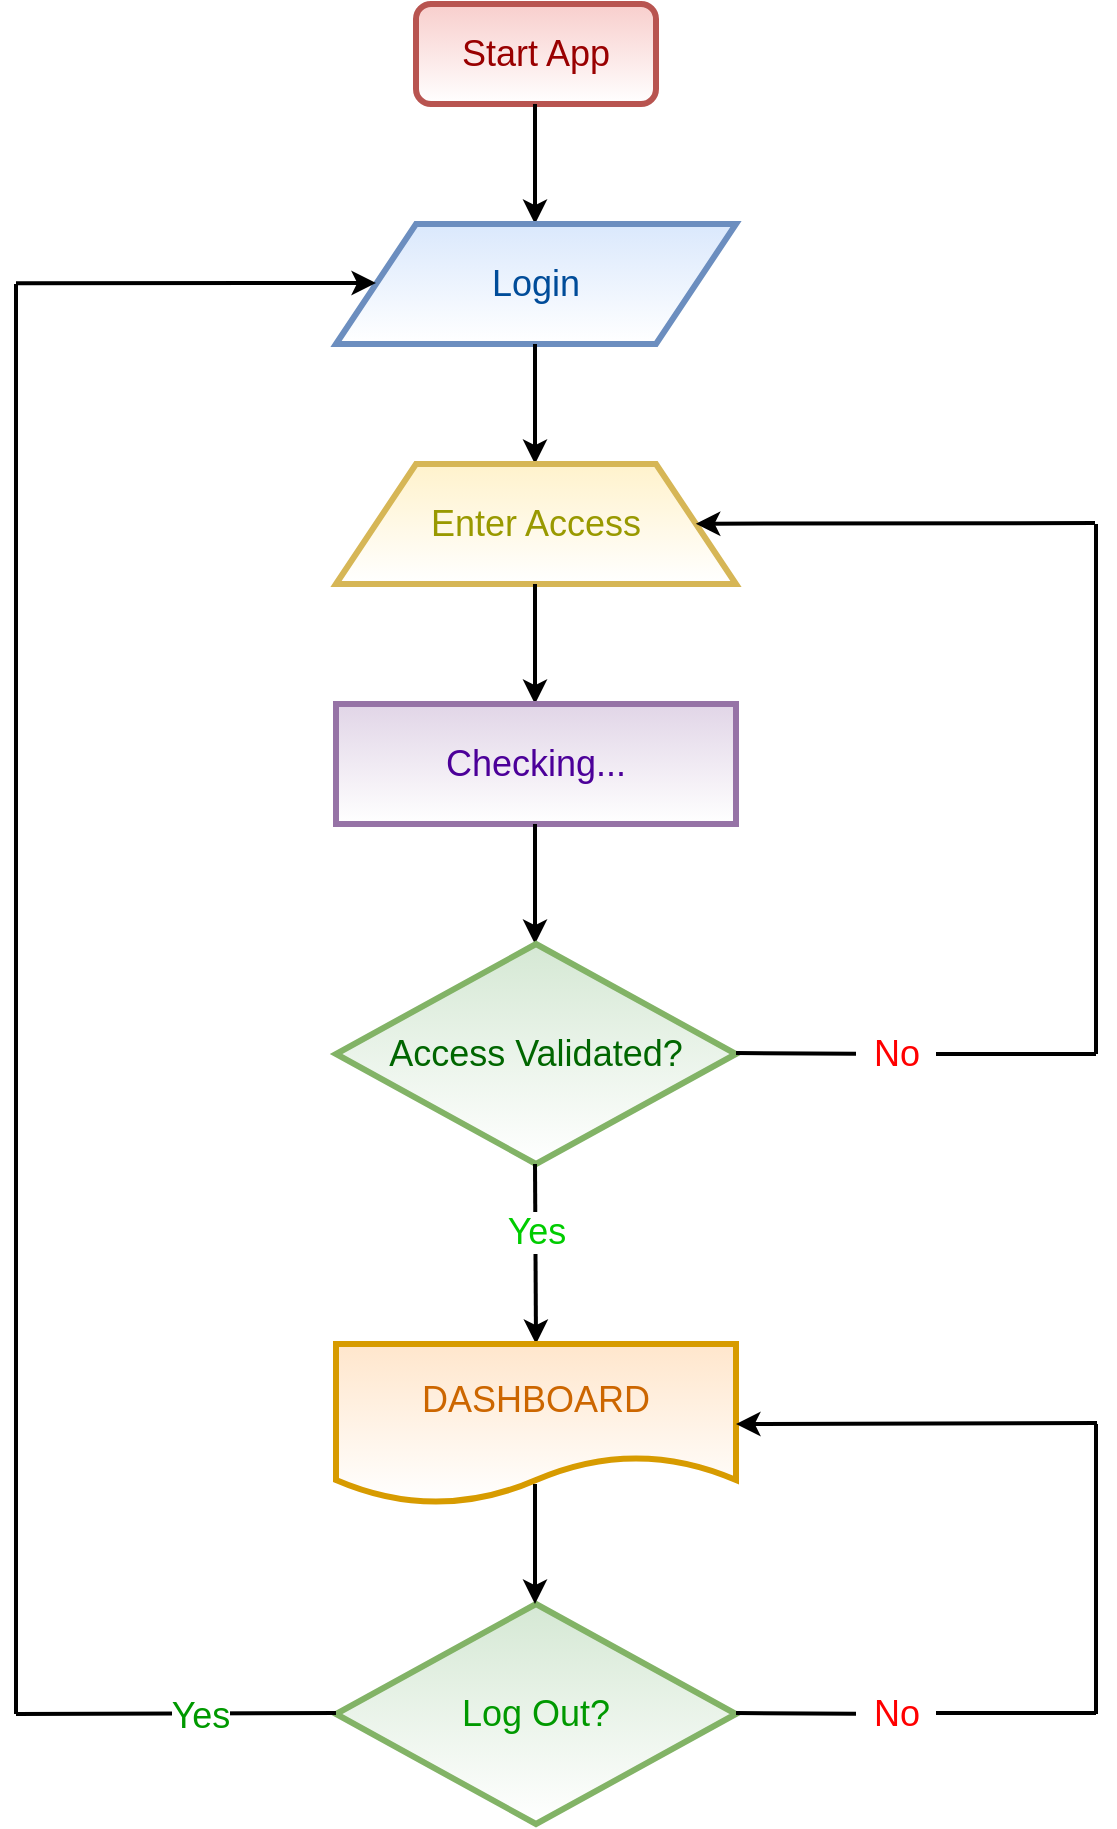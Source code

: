<mxfile version="12.6.7" type="github"><diagram id="08814ihTNcdSl330-MBr" name="Page-1"><mxGraphModel dx="1372" dy="895" grid="1" gridSize="10" guides="1" tooltips="1" connect="1" arrows="1" fold="1" page="1" pageScale="1" pageWidth="827" pageHeight="1169" math="0" shadow="0"><root><mxCell id="0"/><mxCell id="1" parent="0"/><mxCell id="FO9UupE2z8kZdmqFsOMF-51" value="&lt;font style=&quot;font-size: 18px&quot; color=&quot;#990000&quot;&gt;Start App&lt;/font&gt;" style="rounded=1;whiteSpace=wrap;html=1;fillColor=#f8cecc;strokeColor=#b85450;strokeWidth=3;gradientColor=#ffffff;" vertex="1" parent="1"><mxGeometry x="320" y="50" width="120" height="50" as="geometry"/></mxCell><mxCell id="FO9UupE2z8kZdmqFsOMF-53" value="" style="endArrow=classic;html=1;strokeWidth=2;" edge="1" parent="1"><mxGeometry width="50" height="50" relative="1" as="geometry"><mxPoint x="379.5" y="100" as="sourcePoint"/><mxPoint x="379.5" y="160" as="targetPoint"/></mxGeometry></mxCell><mxCell id="FO9UupE2z8kZdmqFsOMF-54" value="&lt;font style=&quot;font-size: 18px&quot; color=&quot;#004c99&quot;&gt;Login&lt;/font&gt;" style="shape=parallelogram;perimeter=parallelogramPerimeter;whiteSpace=wrap;html=1;strokeWidth=3;fillColor=#dae8fc;strokeColor=#6c8ebf;gradientColor=#ffffff;" vertex="1" parent="1"><mxGeometry x="280" y="160" width="200" height="60" as="geometry"/></mxCell><mxCell id="FO9UupE2z8kZdmqFsOMF-55" value="" style="endArrow=classic;html=1;strokeWidth=2;" edge="1" parent="1"><mxGeometry width="50" height="50" relative="1" as="geometry"><mxPoint x="379.5" y="220" as="sourcePoint"/><mxPoint x="379.5" y="280" as="targetPoint"/></mxGeometry></mxCell><mxCell id="FO9UupE2z8kZdmqFsOMF-56" value="&lt;font style=&quot;font-size: 18px&quot; color=&quot;#999900&quot;&gt;Enter Access&lt;/font&gt;" style="shape=trapezoid;perimeter=trapezoidPerimeter;whiteSpace=wrap;html=1;strokeWidth=3;fillColor=#fff2cc;strokeColor=#d6b656;gradientColor=#ffffff;" vertex="1" parent="1"><mxGeometry x="280" y="280" width="200" height="60" as="geometry"/></mxCell><mxCell id="FO9UupE2z8kZdmqFsOMF-58" value="" style="endArrow=classic;html=1;strokeWidth=2;" edge="1" parent="1"><mxGeometry width="50" height="50" relative="1" as="geometry"><mxPoint x="379.5" y="340" as="sourcePoint"/><mxPoint x="379.5" y="400" as="targetPoint"/></mxGeometry></mxCell><mxCell id="FO9UupE2z8kZdmqFsOMF-60" value="&lt;font style=&quot;font-size: 18px&quot; color=&quot;#4c0099&quot;&gt;Checking...&lt;/font&gt;" style="rounded=0;whiteSpace=wrap;html=1;strokeWidth=3;fillColor=#e1d5e7;strokeColor=#9673a6;gradientColor=#ffffff;" vertex="1" parent="1"><mxGeometry x="280" y="400" width="200" height="60" as="geometry"/></mxCell><mxCell id="FO9UupE2z8kZdmqFsOMF-61" value="" style="endArrow=classic;html=1;strokeWidth=2;" edge="1" parent="1"><mxGeometry width="50" height="50" relative="1" as="geometry"><mxPoint x="379.5" y="460" as="sourcePoint"/><mxPoint x="379.5" y="520" as="targetPoint"/></mxGeometry></mxCell><mxCell id="FO9UupE2z8kZdmqFsOMF-70" value="" style="endArrow=classic;html=1;strokeWidth=2;" edge="1" parent="1" target="FO9UupE2z8kZdmqFsOMF-56"><mxGeometry width="50" height="50" relative="1" as="geometry"><mxPoint x="659.5" y="309.5" as="sourcePoint"/><mxPoint x="500" y="309.5" as="targetPoint"/></mxGeometry></mxCell><mxCell id="FO9UupE2z8kZdmqFsOMF-74" value="&lt;span style=&quot;color: rgb(0 , 102 , 0) ; font-size: 18px ; white-space: normal&quot;&gt;Access Validated?&lt;/span&gt;" style="rhombus;whiteSpace=wrap;html=1;strokeWidth=3;fillColor=#d5e8d4;strokeColor=#82b366;gradientColor=#ffffff;" vertex="1" parent="1"><mxGeometry x="280" y="520" width="200" height="110" as="geometry"/></mxCell><mxCell id="FO9UupE2z8kZdmqFsOMF-77" value="" style="endArrow=none;html=1;strokeWidth=2;" edge="1" parent="1" source="FO9UupE2z8kZdmqFsOMF-78"><mxGeometry width="50" height="50" relative="1" as="geometry"><mxPoint x="480" y="574.5" as="sourcePoint"/><mxPoint x="660" y="575" as="targetPoint"/></mxGeometry></mxCell><mxCell id="FO9UupE2z8kZdmqFsOMF-78" value="&lt;font style=&quot;font-size: 18px&quot; color=&quot;#ff0000&quot;&gt;No&lt;/font&gt;" style="text;html=1;align=center;verticalAlign=middle;resizable=0;points=[];autosize=1;" vertex="1" parent="1"><mxGeometry x="540" y="565" width="40" height="20" as="geometry"/></mxCell><mxCell id="FO9UupE2z8kZdmqFsOMF-79" value="" style="endArrow=none;html=1;strokeWidth=2;" edge="1" parent="1" target="FO9UupE2z8kZdmqFsOMF-78"><mxGeometry width="50" height="50" relative="1" as="geometry"><mxPoint x="480" y="574.5" as="sourcePoint"/><mxPoint x="660" y="575" as="targetPoint"/></mxGeometry></mxCell><mxCell id="FO9UupE2z8kZdmqFsOMF-81" value="" style="endArrow=none;html=1;strokeWidth=2;" edge="1" parent="1"><mxGeometry width="50" height="50" relative="1" as="geometry"><mxPoint x="660" y="310" as="sourcePoint"/><mxPoint x="660" y="575" as="targetPoint"/></mxGeometry></mxCell><mxCell id="FO9UupE2z8kZdmqFsOMF-82" value="" style="endArrow=classic;html=1;strokeWidth=2;" edge="1" parent="1"><mxGeometry width="50" height="50" relative="1" as="geometry"><mxPoint x="379.5" y="630" as="sourcePoint"/><mxPoint x="380" y="720" as="targetPoint"/></mxGeometry></mxCell><mxCell id="FO9UupE2z8kZdmqFsOMF-85" value="&lt;font style=&quot;font-size: 18px&quot; color=&quot;#00cc00&quot;&gt;Yes&lt;/font&gt;" style="text;html=1;align=center;verticalAlign=middle;resizable=0;points=[];labelBackgroundColor=#ffffff;" vertex="1" connectable="0" parent="FO9UupE2z8kZdmqFsOMF-82"><mxGeometry x="-0.244" relative="1" as="geometry"><mxPoint as="offset"/></mxGeometry></mxCell><mxCell id="FO9UupE2z8kZdmqFsOMF-87" value="&lt;font style=&quot;font-size: 18px&quot; color=&quot;#cc6600&quot;&gt;DASHBOARD&lt;/font&gt;" style="shape=document;whiteSpace=wrap;html=1;boundedLbl=1;strokeWidth=3;fillColor=#ffe6cc;strokeColor=#d79b00;gradientColor=#ffffff;" vertex="1" parent="1"><mxGeometry x="280" y="720" width="200" height="80" as="geometry"/></mxCell><mxCell id="FO9UupE2z8kZdmqFsOMF-88" value="&lt;font style=&quot;font-size: 18px&quot; color=&quot;#009900&quot;&gt;Log Out?&lt;/font&gt;" style="rhombus;whiteSpace=wrap;html=1;strokeWidth=3;fillColor=#d5e8d4;strokeColor=#82b366;gradientColor=#ffffff;" vertex="1" parent="1"><mxGeometry x="280" y="850" width="200" height="110" as="geometry"/></mxCell><mxCell id="FO9UupE2z8kZdmqFsOMF-91" value="" style="endArrow=classic;html=1;strokeWidth=2;" edge="1" parent="1"><mxGeometry width="50" height="50" relative="1" as="geometry"><mxPoint x="379.5" y="790" as="sourcePoint"/><mxPoint x="379.5" y="850" as="targetPoint"/></mxGeometry></mxCell><mxCell id="FO9UupE2z8kZdmqFsOMF-92" value="" style="endArrow=none;html=1;strokeWidth=2;" edge="1" parent="1"><mxGeometry width="50" height="50" relative="1" as="geometry"><mxPoint x="120" y="905" as="sourcePoint"/><mxPoint x="280" y="904.5" as="targetPoint"/></mxGeometry></mxCell><mxCell id="FO9UupE2z8kZdmqFsOMF-93" value="&lt;font style=&quot;font-size: 18px&quot; color=&quot;#009900&quot;&gt;Yes&lt;/font&gt;" style="text;html=1;align=center;verticalAlign=middle;resizable=0;points=[];labelBackgroundColor=#ffffff;" vertex="1" connectable="0" parent="FO9UupE2z8kZdmqFsOMF-92"><mxGeometry x="0.15" y="-1" relative="1" as="geometry"><mxPoint as="offset"/></mxGeometry></mxCell><mxCell id="FO9UupE2z8kZdmqFsOMF-94" value="" style="endArrow=none;html=1;strokeWidth=2;" edge="1" parent="1"><mxGeometry width="50" height="50" relative="1" as="geometry"><mxPoint x="120" y="190" as="sourcePoint"/><mxPoint x="120" y="905" as="targetPoint"/></mxGeometry></mxCell><mxCell id="FO9UupE2z8kZdmqFsOMF-95" value="" style="endArrow=classic;html=1;strokeWidth=2;" edge="1" parent="1"><mxGeometry width="50" height="50" relative="1" as="geometry"><mxPoint x="120" y="189.64" as="sourcePoint"/><mxPoint x="300" y="189.5" as="targetPoint"/></mxGeometry></mxCell><mxCell id="FO9UupE2z8kZdmqFsOMF-102" value="" style="endArrow=none;html=1;strokeWidth=2;" edge="1" parent="1"><mxGeometry width="50" height="50" relative="1" as="geometry"><mxPoint x="480" y="904.5" as="sourcePoint"/><mxPoint x="540" y="904.875" as="targetPoint"/></mxGeometry></mxCell><mxCell id="FO9UupE2z8kZdmqFsOMF-103" value="&lt;font style=&quot;font-size: 18px&quot; color=&quot;#ff0000&quot;&gt;No&lt;/font&gt;" style="text;html=1;align=center;verticalAlign=middle;resizable=0;points=[];autosize=1;" vertex="1" parent="1"><mxGeometry x="540" y="895" width="40" height="20" as="geometry"/></mxCell><mxCell id="FO9UupE2z8kZdmqFsOMF-104" value="" style="endArrow=none;html=1;strokeWidth=2;" edge="1" parent="1"><mxGeometry width="50" height="50" relative="1" as="geometry"><mxPoint x="580" y="904.5" as="sourcePoint"/><mxPoint x="660" y="904.5" as="targetPoint"/></mxGeometry></mxCell><mxCell id="FO9UupE2z8kZdmqFsOMF-105" value="" style="endArrow=none;html=1;strokeWidth=2;" edge="1" parent="1"><mxGeometry width="50" height="50" relative="1" as="geometry"><mxPoint x="660" y="760" as="sourcePoint"/><mxPoint x="660" y="905" as="targetPoint"/></mxGeometry></mxCell><mxCell id="FO9UupE2z8kZdmqFsOMF-107" value="" style="endArrow=classic;html=1;strokeWidth=2;entryX=1;entryY=0.5;entryDx=0;entryDy=0;" edge="1" parent="1" target="FO9UupE2z8kZdmqFsOMF-87"><mxGeometry width="50" height="50" relative="1" as="geometry"><mxPoint x="660.5" y="759.5" as="sourcePoint"/><mxPoint x="520" y="759.5" as="targetPoint"/></mxGeometry></mxCell></root></mxGraphModel></diagram></mxfile>